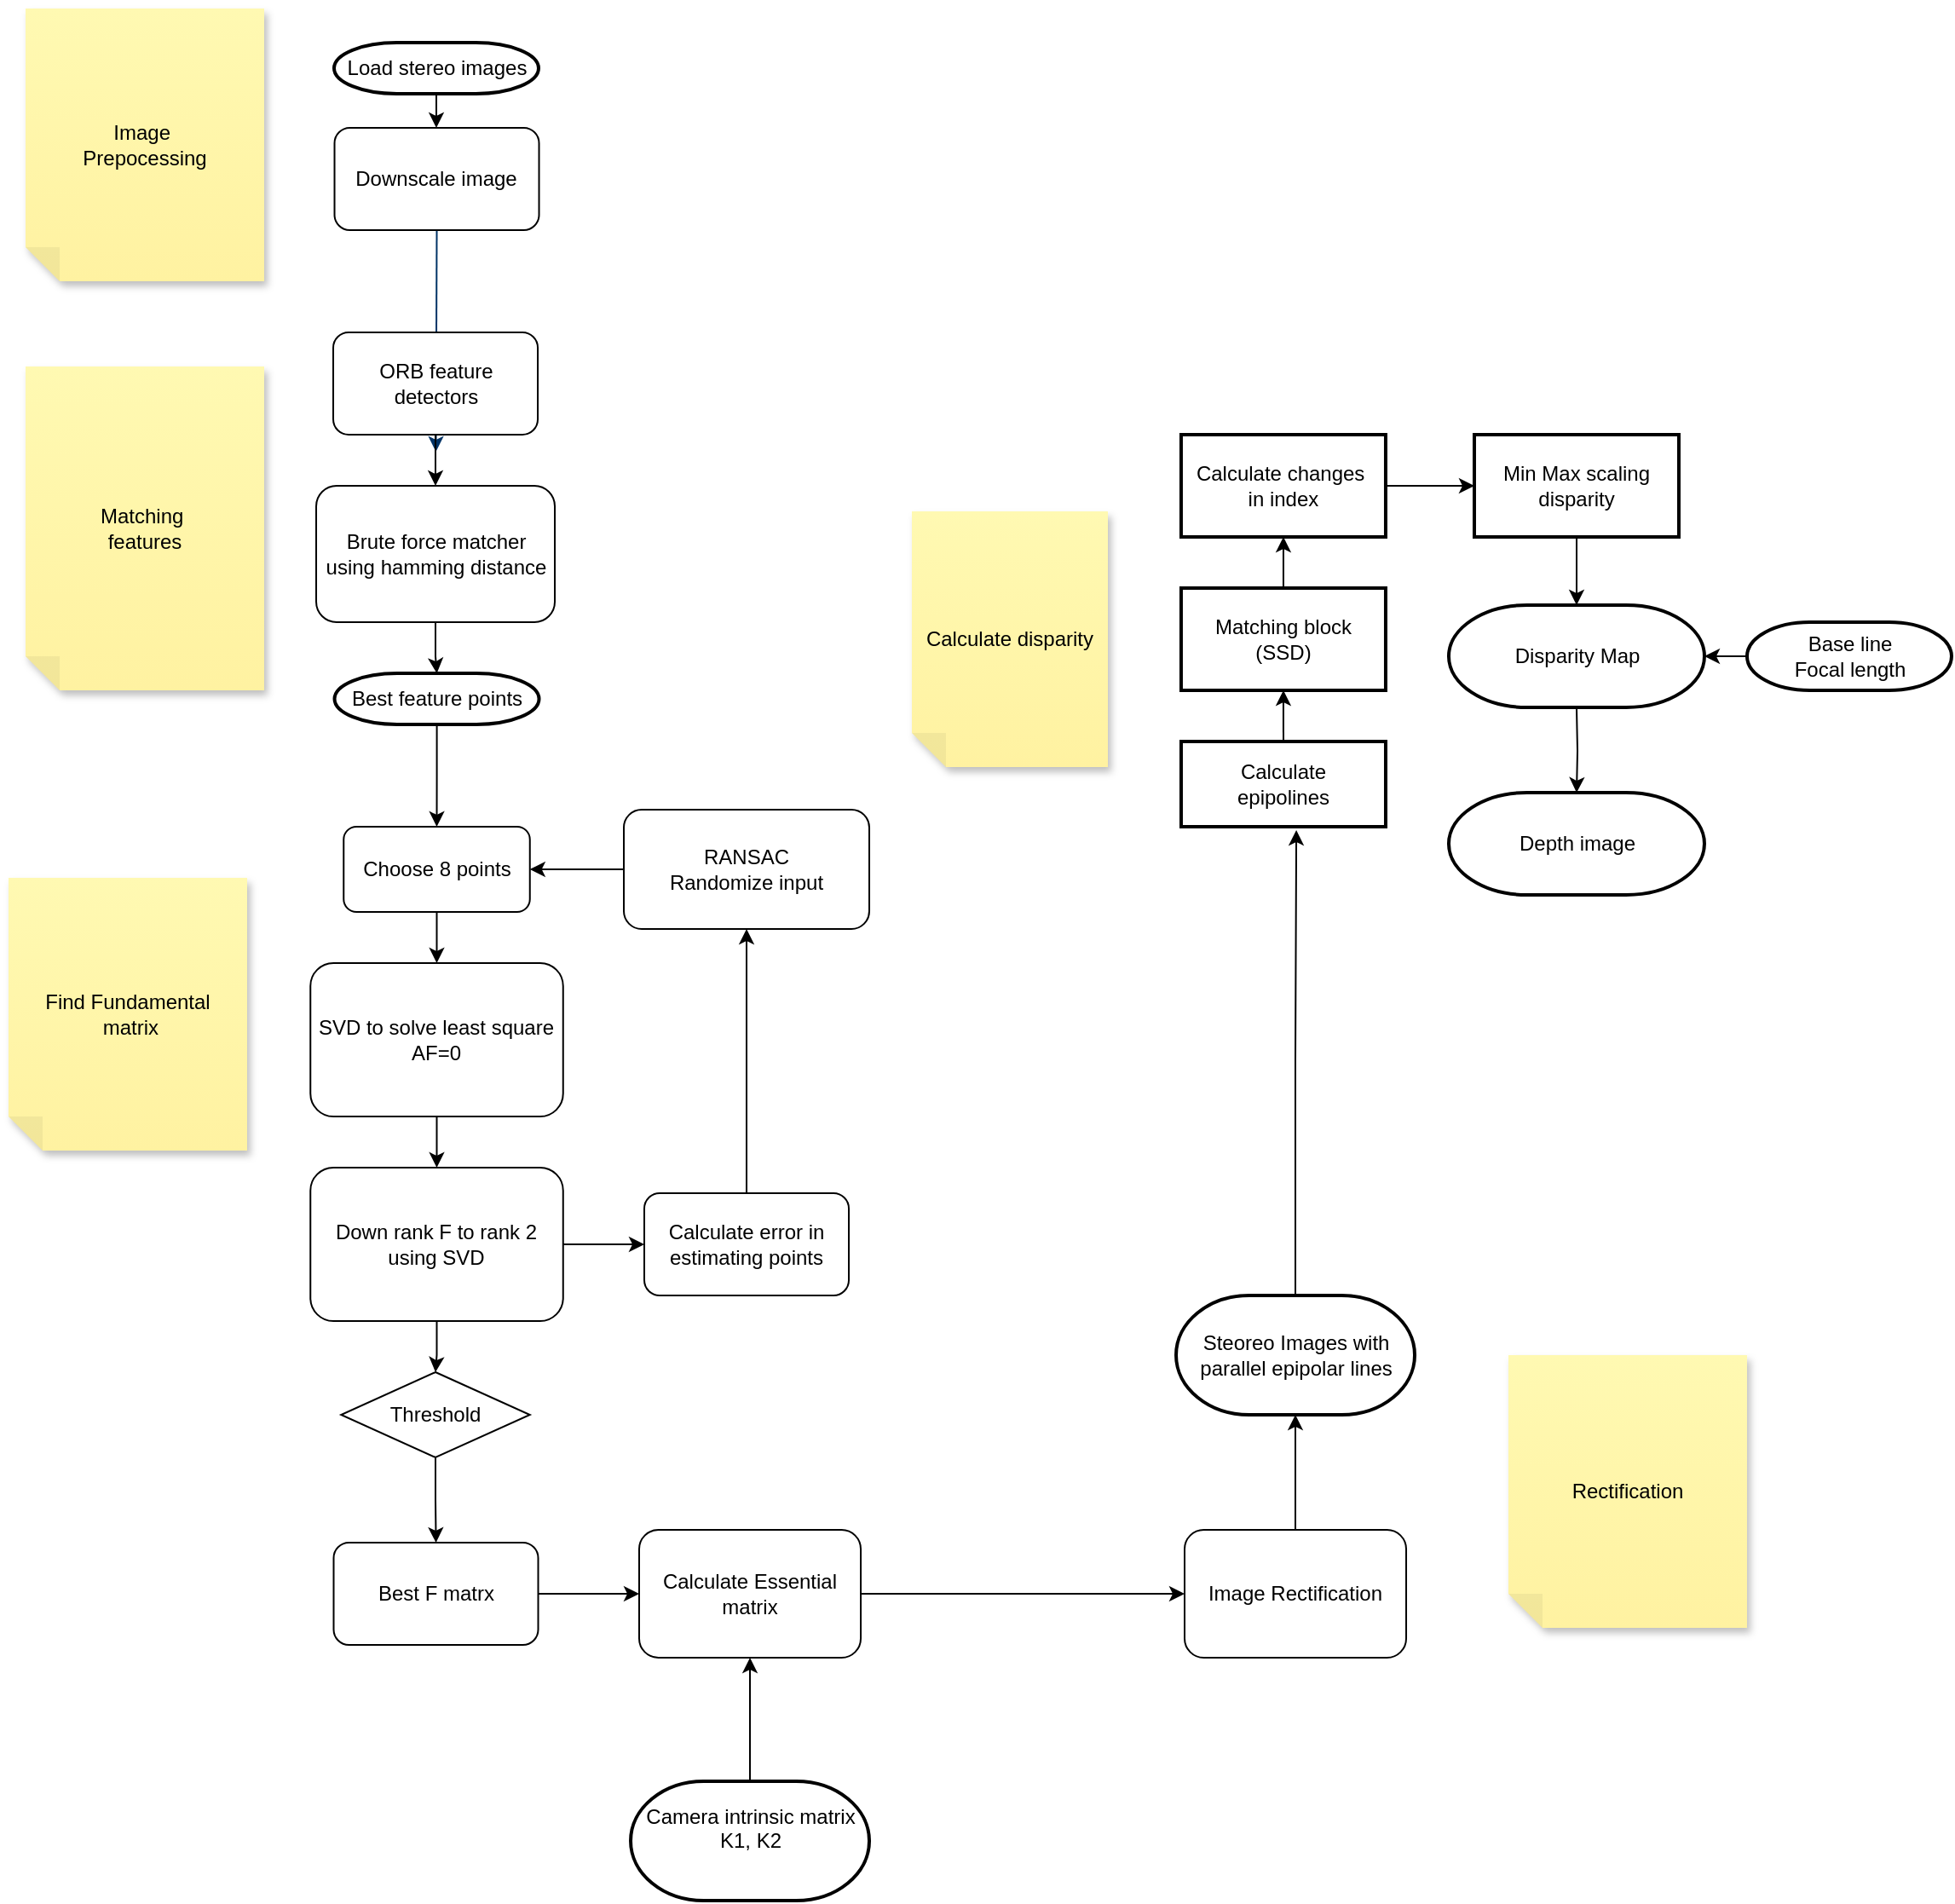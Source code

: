 <mxfile version="24.8.3">
  <diagram id="6a731a19-8d31-9384-78a2-239565b7b9f0" name="Page-1">
    <mxGraphModel dx="1282" dy="583" grid="1" gridSize="10" guides="1" tooltips="1" connect="1" arrows="1" fold="1" page="1" pageScale="1" pageWidth="1169" pageHeight="827" background="none" math="0" shadow="0">
      <root>
        <mxCell id="0" />
        <mxCell id="1" parent="0" />
        <mxCell id="mSKNKC0NloctIs-59Tr3-75" value="" style="edgeStyle=orthogonalEdgeStyle;rounded=0;orthogonalLoop=1;jettySize=auto;html=1;" parent="1" source="2" target="mSKNKC0NloctIs-59Tr3-74" edge="1">
          <mxGeometry relative="1" as="geometry" />
        </mxCell>
        <mxCell id="2" value="Load stereo images" style="shape=mxgraph.flowchart.terminator;strokeWidth=2;gradientColor=none;gradientDirection=north;fontStyle=0;html=1;" parent="1" vertex="1">
          <mxGeometry x="211" y="70" width="120" height="30" as="geometry" />
        </mxCell>
        <mxCell id="8" style="fontStyle=1;strokeColor=#003366;strokeWidth=1;html=1;entryX=0.5;entryY=0;entryDx=0;entryDy=0;entryPerimeter=0;exitX=0.5;exitY=1;exitDx=0;exitDy=0;" parent="1" source="mSKNKC0NloctIs-59Tr3-74" edge="1">
          <mxGeometry relative="1" as="geometry">
            <mxPoint x="271.615" y="220" as="sourcePoint" />
            <mxPoint x="270.75" y="310" as="targetPoint" />
          </mxGeometry>
        </mxCell>
        <mxCell id="mSKNKC0NloctIs-59Tr3-58" value="Image&amp;nbsp;&lt;br&gt;Prepocessing" style="shape=note;whiteSpace=wrap;html=1;backgroundOutline=1;fontColor=#000000;darkOpacity=0.05;fillColor=#FFF9B2;strokeColor=none;fillStyle=solid;direction=west;gradientDirection=north;gradientColor=#FFF2A1;shadow=1;size=20;pointerEvents=1;" parent="1" vertex="1">
          <mxGeometry x="30" y="50" width="140" height="160" as="geometry" />
        </mxCell>
        <mxCell id="mSKNKC0NloctIs-59Tr3-67" value="Matching&amp;nbsp;&lt;div&gt;features&lt;/div&gt;" style="shape=note;whiteSpace=wrap;html=1;backgroundOutline=1;fontColor=#000000;darkOpacity=0.05;fillColor=#FFF9B2;strokeColor=none;fillStyle=solid;direction=west;gradientDirection=north;gradientColor=#FFF2A1;shadow=1;size=20;pointerEvents=1;" parent="1" vertex="1">
          <mxGeometry x="30" y="260" width="140" height="190" as="geometry" />
        </mxCell>
        <mxCell id="mSKNKC0NloctIs-59Tr3-70" value="Find Fundamental&lt;div&gt;&amp;nbsp;matrix&lt;/div&gt;" style="shape=note;whiteSpace=wrap;html=1;backgroundOutline=1;fontColor=#000000;darkOpacity=0.05;fillColor=#FFF9B2;strokeColor=none;fillStyle=solid;direction=west;gradientDirection=north;gradientColor=#FFF2A1;shadow=1;size=20;pointerEvents=1;" parent="1" vertex="1">
          <mxGeometry x="20" y="560" width="140" height="160" as="geometry" />
        </mxCell>
        <mxCell id="mSKNKC0NloctIs-59Tr3-74" value="&lt;span style=&quot;text-wrap-mode: nowrap;&quot;&gt;Downscale image&lt;/span&gt;" style="rounded=1;whiteSpace=wrap;html=1;" parent="1" vertex="1">
          <mxGeometry x="211.26" y="120" width="120" height="60" as="geometry" />
        </mxCell>
        <mxCell id="mSKNKC0NloctIs-59Tr3-78" value="" style="edgeStyle=orthogonalEdgeStyle;rounded=0;orthogonalLoop=1;jettySize=auto;html=1;" parent="1" source="mSKNKC0NloctIs-59Tr3-76" target="mSKNKC0NloctIs-59Tr3-77" edge="1">
          <mxGeometry relative="1" as="geometry" />
        </mxCell>
        <mxCell id="mSKNKC0NloctIs-59Tr3-76" value="&lt;span style=&quot;text-wrap-mode: nowrap;&quot;&gt;ORB feature detectors&lt;/span&gt;&lt;span style=&quot;text-wrap-mode: nowrap; color: rgba(0, 0, 0, 0); font-family: monospace; font-size: 0px; text-align: start;&quot;&gt;%3CmxGraphModel%3E%3Croot%3E%3CmxCell%20id%3D%220%22%2F%3E%3CmxCell%20id%3D%221%22%20parent%3D%220%22%2F%3E%3CmxCell%20id%3D%222%22%20value%3D%22Downscale%20image%22%20style%3D%22shape%3Dmxgraph.flowchart.data%3BstrokeWidth%3D2%3BgradientColor%3Dnone%3BgradientDirection%3Dnorth%3BfontStyle%3D0%3Bhtml%3D1%3B%22%20vertex%3D%221%22%20parent%3D%221%22%3E%3CmxGeometry%20x%3D%22240.5%22%20y%3D%2280%22%20width%3D%22159%22%20height%3D%2280%22%20as%3D%22geometry%22%2F%3E%3C%2FmxCell%3E%3C%2Froot%3E%3C%2FmxGraphModel%3E&lt;/span&gt;" style="rounded=1;whiteSpace=wrap;html=1;" parent="1" vertex="1">
          <mxGeometry x="210.51" y="240" width="120" height="60" as="geometry" />
        </mxCell>
        <mxCell id="mSKNKC0NloctIs-59Tr3-129" value="" style="edgeStyle=orthogonalEdgeStyle;rounded=0;orthogonalLoop=1;jettySize=auto;html=1;" parent="1" source="mSKNKC0NloctIs-59Tr3-77" target="mSKNKC0NloctIs-59Tr3-128" edge="1">
          <mxGeometry relative="1" as="geometry" />
        </mxCell>
        <mxCell id="mSKNKC0NloctIs-59Tr3-77" value="&lt;span style=&quot;text-wrap-mode: nowrap;&quot;&gt;Brute force matcher&lt;/span&gt;&lt;div style=&quot;text-wrap-mode: nowrap;&quot;&gt;using hamming distance&lt;/div&gt;" style="rounded=1;whiteSpace=wrap;html=1;" parent="1" vertex="1">
          <mxGeometry x="200.51" y="330" width="140" height="80" as="geometry" />
        </mxCell>
        <mxCell id="mSKNKC0NloctIs-59Tr3-86" value="" style="edgeStyle=orthogonalEdgeStyle;rounded=0;orthogonalLoop=1;jettySize=auto;html=1;" parent="1" source="mSKNKC0NloctIs-59Tr3-79" target="mSKNKC0NloctIs-59Tr3-80" edge="1">
          <mxGeometry relative="1" as="geometry" />
        </mxCell>
        <mxCell id="mSKNKC0NloctIs-59Tr3-79" value="&lt;span style=&quot;text-wrap-mode: nowrap;&quot;&gt;SVD to solve least square&lt;/span&gt;&lt;div style=&quot;text-wrap-mode: nowrap;&quot;&gt;AF=0&lt;/div&gt;" style="rounded=1;whiteSpace=wrap;html=1;" parent="1" vertex="1">
          <mxGeometry x="197.13" y="610" width="148.25" height="90" as="geometry" />
        </mxCell>
        <mxCell id="mSKNKC0NloctIs-59Tr3-88" value="" style="edgeStyle=orthogonalEdgeStyle;rounded=0;orthogonalLoop=1;jettySize=auto;html=1;" parent="1" source="mSKNKC0NloctIs-59Tr3-80" target="mSKNKC0NloctIs-59Tr3-87" edge="1">
          <mxGeometry relative="1" as="geometry" />
        </mxCell>
        <mxCell id="mSKNKC0NloctIs-59Tr3-80" value="&lt;span style=&quot;text-wrap-mode: nowrap;&quot;&gt;Down rank F to rank 2&lt;/span&gt;&lt;div&gt;&lt;span style=&quot;text-wrap-mode: nowrap;&quot;&gt;using SVD&lt;/span&gt;&lt;/div&gt;" style="rounded=1;whiteSpace=wrap;html=1;" parent="1" vertex="1">
          <mxGeometry x="197.13" y="730" width="148.25" height="90" as="geometry" />
        </mxCell>
        <mxCell id="mSKNKC0NloctIs-59Tr3-85" value="" style="edgeStyle=orthogonalEdgeStyle;rounded=0;orthogonalLoop=1;jettySize=auto;html=1;" parent="1" source="mSKNKC0NloctIs-59Tr3-83" target="mSKNKC0NloctIs-59Tr3-79" edge="1">
          <mxGeometry relative="1" as="geometry" />
        </mxCell>
        <mxCell id="mSKNKC0NloctIs-59Tr3-83" value="&lt;span style=&quot;text-wrap-mode: nowrap;&quot;&gt;Choose 8 points&lt;/span&gt;" style="rounded=1;whiteSpace=wrap;html=1;" parent="1" vertex="1">
          <mxGeometry x="216.63" y="530" width="109.25" height="50" as="geometry" />
        </mxCell>
        <mxCell id="mSKNKC0NloctIs-59Tr3-90" value="" style="edgeStyle=orthogonalEdgeStyle;rounded=0;orthogonalLoop=1;jettySize=auto;html=1;" parent="1" source="mSKNKC0NloctIs-59Tr3-87" target="mSKNKC0NloctIs-59Tr3-89" edge="1">
          <mxGeometry relative="1" as="geometry" />
        </mxCell>
        <mxCell id="mSKNKC0NloctIs-59Tr3-87" value="Calculate error in&lt;div&gt;estimating points&lt;/div&gt;" style="whiteSpace=wrap;html=1;rounded=1;" parent="1" vertex="1">
          <mxGeometry x="393.005" y="745" width="120" height="60" as="geometry" />
        </mxCell>
        <mxCell id="mSKNKC0NloctIs-59Tr3-91" value="" style="edgeStyle=orthogonalEdgeStyle;rounded=0;orthogonalLoop=1;jettySize=auto;html=1;" parent="1" source="mSKNKC0NloctIs-59Tr3-89" target="mSKNKC0NloctIs-59Tr3-83" edge="1">
          <mxGeometry relative="1" as="geometry" />
        </mxCell>
        <mxCell id="mSKNKC0NloctIs-59Tr3-89" value="RANSAC&lt;div&gt;Randomize input&lt;/div&gt;" style="whiteSpace=wrap;html=1;rounded=1;" parent="1" vertex="1">
          <mxGeometry x="381" y="520" width="144.01" height="70" as="geometry" />
        </mxCell>
        <mxCell id="mSKNKC0NloctIs-59Tr3-115" value="" style="edgeStyle=orthogonalEdgeStyle;rounded=0;orthogonalLoop=1;jettySize=auto;html=1;" parent="1" source="mSKNKC0NloctIs-59Tr3-92" target="mSKNKC0NloctIs-59Tr3-100" edge="1">
          <mxGeometry relative="1" as="geometry" />
        </mxCell>
        <mxCell id="mSKNKC0NloctIs-59Tr3-92" value="Best F matrx" style="whiteSpace=wrap;html=1;rounded=1;" parent="1" vertex="1">
          <mxGeometry x="210.755" y="950" width="120" height="60" as="geometry" />
        </mxCell>
        <mxCell id="mSKNKC0NloctIs-59Tr3-97" value="" style="edgeStyle=orthogonalEdgeStyle;rounded=0;orthogonalLoop=1;jettySize=auto;html=1;" parent="1" source="mSKNKC0NloctIs-59Tr3-80" target="mSKNKC0NloctIs-59Tr3-96" edge="1">
          <mxGeometry relative="1" as="geometry">
            <mxPoint x="271" y="820" as="sourcePoint" />
            <mxPoint x="170" y="920" as="targetPoint" />
          </mxGeometry>
        </mxCell>
        <mxCell id="mSKNKC0NloctIs-59Tr3-112" value="" style="edgeStyle=orthogonalEdgeStyle;rounded=0;orthogonalLoop=1;jettySize=auto;html=1;" parent="1" source="mSKNKC0NloctIs-59Tr3-96" target="mSKNKC0NloctIs-59Tr3-92" edge="1">
          <mxGeometry relative="1" as="geometry" />
        </mxCell>
        <mxCell id="mSKNKC0NloctIs-59Tr3-96" value="Threshold" style="rhombus;whiteSpace=wrap;html=1;" parent="1" vertex="1">
          <mxGeometry x="215.13" y="850" width="110.75" height="50" as="geometry" />
        </mxCell>
        <mxCell id="6wBHTi-aStBj94lmwah1-9" value="" style="edgeStyle=orthogonalEdgeStyle;rounded=0;orthogonalLoop=1;jettySize=auto;html=1;" edge="1" parent="1" source="mSKNKC0NloctIs-59Tr3-100" target="6wBHTi-aStBj94lmwah1-8">
          <mxGeometry relative="1" as="geometry" />
        </mxCell>
        <mxCell id="mSKNKC0NloctIs-59Tr3-100" value="Calculate Essential matrix" style="whiteSpace=wrap;html=1;rounded=1;" parent="1" vertex="1">
          <mxGeometry x="390" y="942.5" width="130.01" height="75" as="geometry" />
        </mxCell>
        <mxCell id="mSKNKC0NloctIs-59Tr3-116" value="" style="edgeStyle=orthogonalEdgeStyle;rounded=0;orthogonalLoop=1;jettySize=auto;html=1;" parent="1" source="mSKNKC0NloctIs-59Tr3-102" target="mSKNKC0NloctIs-59Tr3-100" edge="1">
          <mxGeometry relative="1" as="geometry" />
        </mxCell>
        <mxCell id="mSKNKC0NloctIs-59Tr3-102" value="Camera intrinsic matrix&lt;div&gt;K1, K2&lt;br&gt;&lt;div&gt;&lt;br&gt;&lt;/div&gt;&lt;/div&gt;" style="shape=mxgraph.flowchart.terminator;strokeWidth=2;gradientColor=none;gradientDirection=north;fontStyle=0;html=1;verticalAlign=middle;" parent="1" vertex="1">
          <mxGeometry x="385.01" y="1090" width="140" height="70" as="geometry" />
        </mxCell>
        <mxCell id="mSKNKC0NloctIs-59Tr3-130" value="" style="edgeStyle=orthogonalEdgeStyle;rounded=0;orthogonalLoop=1;jettySize=auto;html=1;" parent="1" source="mSKNKC0NloctIs-59Tr3-128" target="mSKNKC0NloctIs-59Tr3-83" edge="1">
          <mxGeometry relative="1" as="geometry" />
        </mxCell>
        <mxCell id="mSKNKC0NloctIs-59Tr3-128" value="Best feature points" style="shape=mxgraph.flowchart.terminator;strokeWidth=2;gradientColor=none;gradientDirection=north;fontStyle=0;html=1;" parent="1" vertex="1">
          <mxGeometry x="211.26" y="440" width="120" height="30" as="geometry" />
        </mxCell>
        <mxCell id="mSKNKC0NloctIs-59Tr3-148" style="edgeStyle=orthogonalEdgeStyle;rounded=0;orthogonalLoop=1;jettySize=auto;html=1;exitX=0.5;exitY=0;exitDx=0;exitDy=0;entryX=0.5;entryY=1;entryDx=0;entryDy=0;" parent="1" source="mSKNKC0NloctIs-59Tr3-141" target="mSKNKC0NloctIs-59Tr3-144" edge="1">
          <mxGeometry relative="1" as="geometry" />
        </mxCell>
        <mxCell id="mSKNKC0NloctIs-59Tr3-141" value="Calculate&lt;div&gt;epipolines‎&lt;/div&gt;" style="whiteSpace=wrap;html=1;strokeWidth=2;gradientColor=none;gradientDirection=north;fontStyle=0;" parent="1" vertex="1">
          <mxGeometry x="707.99" y="480" width="120" height="50" as="geometry" />
        </mxCell>
        <mxCell id="mSKNKC0NloctIs-59Tr3-149" style="edgeStyle=orthogonalEdgeStyle;rounded=0;orthogonalLoop=1;jettySize=auto;html=1;exitX=0.5;exitY=0;exitDx=0;exitDy=0;entryX=0.5;entryY=1;entryDx=0;entryDy=0;" parent="1" source="mSKNKC0NloctIs-59Tr3-144" target="mSKNKC0NloctIs-59Tr3-145" edge="1">
          <mxGeometry relative="1" as="geometry" />
        </mxCell>
        <mxCell id="mSKNKC0NloctIs-59Tr3-144" value="Matching block&lt;br&gt;(SSD)" style="whiteSpace=wrap;html=1;strokeWidth=2;gradientColor=none;gradientDirection=north;fontStyle=0;" parent="1" vertex="1">
          <mxGeometry x="707.98" y="390" width="120" height="60" as="geometry" />
        </mxCell>
        <mxCell id="mSKNKC0NloctIs-59Tr3-154" value="" style="edgeStyle=orthogonalEdgeStyle;rounded=0;orthogonalLoop=1;jettySize=auto;html=1;" parent="1" source="mSKNKC0NloctIs-59Tr3-145" target="mSKNKC0NloctIs-59Tr3-153" edge="1">
          <mxGeometry relative="1" as="geometry" />
        </mxCell>
        <mxCell id="mSKNKC0NloctIs-59Tr3-145" value="Calculate changes&amp;nbsp;&lt;div&gt;in index&lt;/div&gt;" style="whiteSpace=wrap;html=1;strokeWidth=2;gradientColor=none;gradientDirection=north;fontStyle=0;" parent="1" vertex="1">
          <mxGeometry x="707.98" y="300" width="120" height="60" as="geometry" />
        </mxCell>
        <mxCell id="mSKNKC0NloctIs-59Tr3-150" value="Calculate disparity" style="shape=note;whiteSpace=wrap;html=1;backgroundOutline=1;fontColor=#000000;darkOpacity=0.05;fillColor=#FFF9B2;strokeColor=none;fillStyle=solid;direction=west;gradientDirection=north;gradientColor=#FFF2A1;shadow=1;size=20;pointerEvents=1;" parent="1" vertex="1">
          <mxGeometry x="550" y="345" width="115" height="150" as="geometry" />
        </mxCell>
        <mxCell id="mSKNKC0NloctIs-59Tr3-156" value="" style="edgeStyle=orthogonalEdgeStyle;rounded=0;orthogonalLoop=1;jettySize=auto;html=1;" parent="1" source="mSKNKC0NloctIs-59Tr3-153" edge="1">
          <mxGeometry relative="1" as="geometry">
            <mxPoint x="939.99" y="400" as="targetPoint" />
          </mxGeometry>
        </mxCell>
        <mxCell id="mSKNKC0NloctIs-59Tr3-153" value="Min Max scaling&lt;div&gt;disparity&lt;/div&gt;" style="whiteSpace=wrap;html=1;strokeWidth=2;gradientColor=none;gradientDirection=north;fontStyle=0;" parent="1" vertex="1">
          <mxGeometry x="879.99" y="300" width="120" height="60" as="geometry" />
        </mxCell>
        <mxCell id="mSKNKC0NloctIs-59Tr3-162" value="" style="edgeStyle=orthogonalEdgeStyle;rounded=0;orthogonalLoop=1;jettySize=auto;html=1;" parent="1" target="mSKNKC0NloctIs-59Tr3-161" edge="1">
          <mxGeometry relative="1" as="geometry">
            <mxPoint x="939.99" y="460" as="sourcePoint" />
          </mxGeometry>
        </mxCell>
        <mxCell id="EMxbCr1pK1zGxE4D3BGX-10" value="" style="edgeStyle=orthogonalEdgeStyle;rounded=0;orthogonalLoop=1;jettySize=auto;html=1;" parent="1" source="mSKNKC0NloctIs-59Tr3-158" target="EMxbCr1pK1zGxE4D3BGX-9" edge="1">
          <mxGeometry relative="1" as="geometry" />
        </mxCell>
        <mxCell id="mSKNKC0NloctIs-59Tr3-158" value="Base line&lt;div&gt;Focal length&lt;/div&gt;" style="shape=mxgraph.flowchart.terminator;strokeWidth=2;gradientColor=none;gradientDirection=north;fontStyle=0;html=1;" parent="1" vertex="1">
          <mxGeometry x="1039.99" y="410" width="120" height="40" as="geometry" />
        </mxCell>
        <mxCell id="mSKNKC0NloctIs-59Tr3-161" value="Depth image" style="shape=mxgraph.flowchart.terminator;strokeWidth=2;gradientColor=none;gradientDirection=north;fontStyle=0;html=1;" parent="1" vertex="1">
          <mxGeometry x="864.99" y="510" width="150" height="60" as="geometry" />
        </mxCell>
        <mxCell id="EMxbCr1pK1zGxE4D3BGX-9" value="Disparity Map" style="shape=mxgraph.flowchart.terminator;strokeWidth=2;gradientColor=none;gradientDirection=north;fontStyle=0;html=1;" parent="1" vertex="1">
          <mxGeometry x="864.99" y="400" width="150" height="60" as="geometry" />
        </mxCell>
        <mxCell id="6wBHTi-aStBj94lmwah1-11" value="" style="edgeStyle=orthogonalEdgeStyle;rounded=0;orthogonalLoop=1;jettySize=auto;html=1;" edge="1" parent="1" source="6wBHTi-aStBj94lmwah1-8" target="6wBHTi-aStBj94lmwah1-10">
          <mxGeometry relative="1" as="geometry" />
        </mxCell>
        <mxCell id="6wBHTi-aStBj94lmwah1-8" value="Image Rectification" style="whiteSpace=wrap;html=1;rounded=1;" vertex="1" parent="1">
          <mxGeometry x="710" y="942.5" width="130.01" height="75" as="geometry" />
        </mxCell>
        <mxCell id="6wBHTi-aStBj94lmwah1-10" value="Steoreo Images with&lt;div&gt;parallel epipolar lines&lt;/div&gt;" style="shape=mxgraph.flowchart.terminator;strokeWidth=2;gradientColor=none;gradientDirection=north;fontStyle=0;html=1;verticalAlign=middle;" vertex="1" parent="1">
          <mxGeometry x="705.01" y="805" width="140" height="70" as="geometry" />
        </mxCell>
        <mxCell id="6wBHTi-aStBj94lmwah1-12" style="edgeStyle=orthogonalEdgeStyle;rounded=0;orthogonalLoop=1;jettySize=auto;html=1;exitX=0.5;exitY=0;exitDx=0;exitDy=0;exitPerimeter=0;entryX=0.563;entryY=1.04;entryDx=0;entryDy=0;entryPerimeter=0;" edge="1" parent="1" source="6wBHTi-aStBj94lmwah1-10" target="mSKNKC0NloctIs-59Tr3-141">
          <mxGeometry relative="1" as="geometry" />
        </mxCell>
        <mxCell id="6wBHTi-aStBj94lmwah1-14" value="Rectification" style="shape=note;whiteSpace=wrap;html=1;backgroundOutline=1;fontColor=#000000;darkOpacity=0.05;fillColor=#FFF9B2;strokeColor=none;fillStyle=solid;direction=west;gradientDirection=north;gradientColor=#FFF2A1;shadow=1;size=20;pointerEvents=1;" vertex="1" parent="1">
          <mxGeometry x="899.99" y="840" width="140" height="160" as="geometry" />
        </mxCell>
      </root>
    </mxGraphModel>
  </diagram>
</mxfile>
